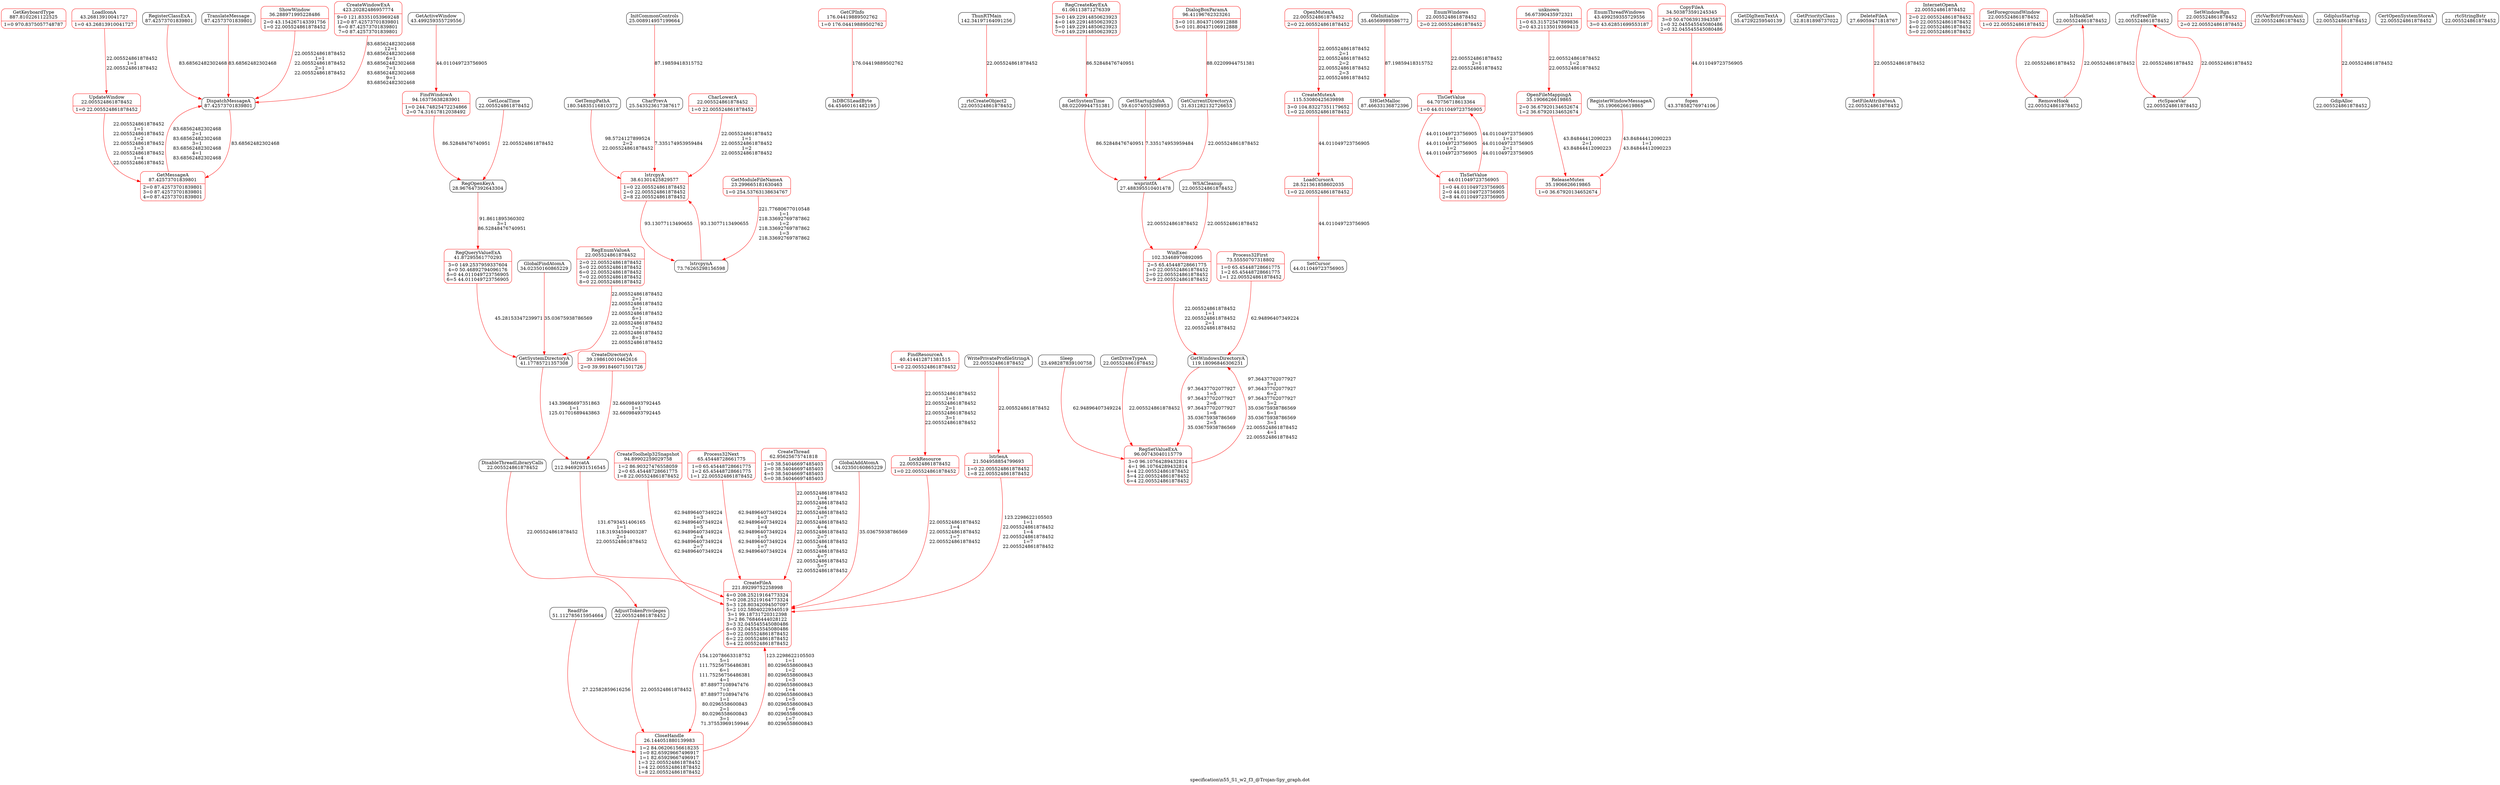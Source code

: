 digraph graphname { node [style=rounded]; label="specification\\n55_S1_w2_f3_@Trojan-Spy_graph.dot";
GetKeyboardType	 [shape=record label="{GetKeyboardType\n887.8102261122525|{1=0 970.8375057748787}}" color=red];
CreateWindowExA	 [shape=record label="{CreateWindowExA\n423.20282486957774|{9=0 121.83351053969248\n12=0 87.42573701839801\n6=0 87.42573701839801\n7=0 87.42573701839801}}" color=red];
CreateFileA	 [shape=record label="{CreateFileA\n221.89299752258998|{4=0 208.25219164773324\n7=0 208.25219164773324\n5=3 128.80342094507097\n5=2 102.58040229340519\n3=1 99.18731720312398\n3=2 86.76846444028122\n3=3 32.045545545080486\n6=0 32.045545545080486\n3=0 22.005524861878452\n6=2 22.005524861878452\n5=4 22.005524861878452}}" color=red];
lstrcatA	 [shape=record label="{lstrcatA\n212.94692931516545}" color=black];
GetTempPathA	 [shape=record label="{GetTempPathA\n180.54835116810372}" color=black];
GetCPInfo	 [shape=record label="{GetCPInfo\n176.04419889502762|{1=0 176.04419889502762}}" color=red];
ThunRTMain	 [shape=record label="{ThunRTMain\n142.34197164091256}" color=black];
GetWindowsDirectoryA	 [shape=record label="{GetWindowsDirectoryA\n119.18096846306231}" color=black];
CreateMutexA	 [shape=record label="{CreateMutexA\n115.53080425639898|{3=0 104.83227351179652\n1=0 22.005524861878452}}" color=red];
WinExec	 [shape=record label="{WinExec\n102.33468970892095|{2=5 65.45448728661775\n1=0 22.005524861878452\n2=0 22.005524861878452\n2=9 22.005524861878452}}" color=red];
DialogBoxParamA	 [shape=record label="{DialogBoxParamA\n96.41196762323261|{3=0 101.80437106912888\n5=0 101.80437106912888}}" color=red];
RegSetValueExA	 [shape=record label="{RegSetValueExA\n96.00743040115779|{3=0 96.10764289432814\n4=1 96.10764289432814\n4=4 22.005524861878452\n5=4 22.005524861878452\n6=4 22.005524861878452}}" color=red];
CreateToolhelp32Snapshot	 [shape=record label="{CreateToolhelp32Snapshot\n94.89902259029758|{1=2 86.90327476558059\n2=0 65.45448728661775\n1=8 22.005524861878452}}" color=red];
FindWindowA	 [shape=record label="{FindWindowA\n94.16375638283901|{1=0 244.74825472234866\n2=0 74.31617812038492}}" color=red];
GetSystemTime	 [shape=record label="{GetSystemTime\n88.02209944751381}" color=black];
SHGetMalloc	 [shape=record label="{SHGetMalloc\n87.46633136872396}" color=black];
RegisterClassExA	 [shape=record label="{RegisterClassExA\n87.42573701839801}" color=black];
TranslateMessage	 [shape=record label="{TranslateMessage\n87.42573701839801}" color=black];
GetMessageA	 [shape=record label="{GetMessageA\n87.42573701839801|{2=0 87.42573701839801\n3=0 87.42573701839801\n4=0 87.42573701839801}}" color=red];
DispatchMessageA	 [shape=record label="{DispatchMessageA\n87.42573701839801}" color=black];
lstrcpynA	 [shape=record label="{lstrcpynA\n73.76265298156598}" color=black];
Process32First	 [shape=record label="{Process32First\n73.55550707318802|{1=0 65.45448728661775\n1=2 65.45448728661775\n1=1 22.005524861878452}}" color=red];
Process32Next	 [shape=record label="{Process32Next\n65.45448728661775|{1=0 65.45448728661775\n1=2 65.45448728661775\n1=1 22.005524861878452}}" color=red];
TlsGetValue	 [shape=record label="{TlsGetValue\n64.70756718613364|{1=0 44.011049723756905}}" color=red];
IsDBCSLeadByte	 [shape=record label="{IsDBCSLeadByte\n64.45460161482195}" color=black];
CreateThread	 [shape=record label="{CreateThread\n62.95625675741818|{1=0 38.54046697485403\n2=0 38.54046697485403\n4=0 38.54046697485403\n5=0 38.54046697485403}}" color=red];
RegCreateKeyExA	 [shape=record label="{RegCreateKeyExA\n61.06113871276339|{3=0 149.22914850623923\n4=0 149.22914850623923\n5=0 149.22914850623923\n7=0 149.22914850623923}}" color=red];
GetStartupInfoA	 [shape=record label="{GetStartupInfoA\n59.61074055298953}" color=black];
unknown	 [shape=record label="{unknown\n56.67390435972321|{1=0 63.31572547899836\n2=0 43.21135019369413}}" color=red];
ReadFile	 [shape=record label="{ReadFile\n51.112785615954664}" color=black];
TlsSetValue	 [shape=record label="{TlsSetValue\n44.011049723756905|{1=0 44.011049723756905\n2=0 44.011049723756905\n2=8 44.011049723756905}}" color=red];
SetCursor	 [shape=record label="{SetCursor\n44.011049723756905}" color=black];
GetActiveWindow	 [shape=record label="{GetActiveWindow\n43.499259355729556}" color=black];
EnumThreadWindows	 [shape=record label="{EnumThreadWindows\n43.499259355729556|{3=0 43.62851699553187}}" color=red];
fopen	 [shape=record label="{fopen\n43.37858276974106}" color=black];
LoadIconA	 [shape=record label="{LoadIconA\n43.26813910041727|{1=0 43.26813910041727}}" color=red];
RegQueryValueExA	 [shape=record label="{RegQueryValueExA\n41.87295561770293|{3=0 149.2537959337604\n4=0 50.46892794096176\n5=0 44.011049723756905\n6=5 44.011049723756905}}" color=red];
GetSystemDirectoryA	 [shape=record label="{GetSystemDirectoryA\n41.17785721357308}" color=black];
FindResourceA	 [shape=record label="{FindResourceA\n40.414412871381515|{1=0 22.005524861878452}}" color=red];
CreateDirectoryA	 [shape=record label="{CreateDirectoryA\n39.198610010462616|{2=0 39.991846071501726}}" color=red];
lstrcpyA	 [shape=record label="{lstrcpyA\n38.61301425829577|{1=0 22.005524861878452\n2=0 22.005524861878452\n2=8 22.005524861878452}}" color=red];
ShowWindow	 [shape=record label="{ShowWindow\n36.288971995228486|{2=0 43.154267143391756\n1=0 22.005524861878452}}" color=red];
GetDlgItemTextA	 [shape=record label="{GetDlgItemTextA\n35.47292259540139}" color=black];
OleInitialize	 [shape=record label="{OleInitialize\n35.46569989586772}" color=black];
RegisterWindowMessageA	 [shape=record label="{RegisterWindowMessageA\n35.1906626619865}" color=black];
OpenFileMappingA	 [shape=record label="{OpenFileMappingA\n35.1906626619865|{2=0 36.67920134652674\n1=2 36.67920134652674}}" color=red];
ReleaseMutex	 [shape=record label="{ReleaseMutex\n35.1906626619865|{1=0 36.67920134652674}}" color=red];
CopyFileA	 [shape=record label="{CopyFileA\n34.503873591245345|{3=0 50.47063913943587\n1=0 32.045545545080486\n2=0 32.045545545080486}}" color=red];
GlobalFindAtomA	 [shape=record label="{GlobalFindAtomA\n34.02350160865229}" color=black];
GlobalAddAtomA	 [shape=record label="{GlobalAddAtomA\n34.02350160865229}" color=black];
GetPriorityClass	 [shape=record label="{GetPriorityClass\n32.8181898737022}" color=black];
GetCurrentDirectoryA	 [shape=record label="{GetCurrentDirectoryA\n31.631282132726653}" color=black];
RegOpenKeyA	 [shape=record label="{RegOpenKeyA\n28.967647392643304}" color=black];
LoadCursorA	 [shape=record label="{LoadCursorA\n28.521361858602035|{1=0 22.005524861878452}}" color=red];
DeleteFileA	 [shape=record label="{DeleteFileA\n27.69059471818767}" color=black];
wsprintfA	 [shape=record label="{wsprintfA\n27.488395510401478}" color=black];
CloseHandle	 [shape=record label="{CloseHandle\n26.144051880139983|{1=2 84.06206156618235\n1=0 82.65929667496917\n1=1 82.65929667496917\n1=3 22.005524861878452\n1=4 22.005524861878452\n1=8 22.005524861878452}}" color=red];
CharPrevA	 [shape=record label="{CharPrevA\n25.543523617387617}" color=black];
InitCommonControls	 [shape=record label="{InitCommonControls\n25.008914957199664}" color=black];
Sleep	 [shape=record label="{Sleep\n23.498287839100758}" color=black];
GetModuleFileNameA	 [shape=record label="{GetModuleFileNameA\n23.299665181630463|{1=0 254.53763138634767}}" color=red];
AdjustTokenPrivileges	 [shape=record label="{AdjustTokenPrivileges\n22.005524861878452}" color=black];
RegEnumValueA	 [shape=record label="{RegEnumValueA\n22.005524861878452|{2=0 22.005524861878452\n5=0 22.005524861878452\n6=0 22.005524861878452\n7=0 22.005524861878452\n8=0 22.005524861878452}}" color=red];
InternetOpenA	 [shape=record label="{InternetOpenA\n22.005524861878452|{2=0 22.005524861878452\n3=0 22.005524861878452\n4=0 22.005524861878452\n5=0 22.005524861878452}}" color=red];
SetForegroundWindow	 [shape=record label="{SetForegroundWindow\n22.005524861878452|{1=0 22.005524861878452}}" color=red];
EnumWindows	 [shape=record label="{EnumWindows\n22.005524861878452|{2=0 22.005524861878452}}" color=red];
IsHookSet	 [shape=record label="{IsHookSet\n22.005524861878452}" color=black];
rtcFreeFile	 [shape=record label="{rtcFreeFile\n22.005524861878452}" color=black];
DisableThreadLibraryCalls	 [shape=record label="{DisableThreadLibraryCalls\n22.005524861878452}" color=black];
WritePrivateProfileStringA	 [shape=record label="{WritePrivateProfileStringA\n22.005524861878452}" color=black];
GetDriveTypeA	 [shape=record label="{GetDriveTypeA\n22.005524861878452}" color=black];
RemoveHook	 [shape=record label="{RemoveHook\n22.005524861878452}" color=black];
SetWindowRgn	 [shape=record label="{SetWindowRgn\n22.005524861878452|{2=0 22.005524861878452}}" color=red];
WSACleanup	 [shape=record label="{WSACleanup\n22.005524861878452}" color=black];
OpenMutexA	 [shape=record label="{OpenMutexA\n22.005524861878452|{2=0 22.005524861878452}}" color=red];
CharLowerA	 [shape=record label="{CharLowerA\n22.005524861878452|{1=0 22.005524861878452}}" color=red];
SetFileAttributesA	 [shape=record label="{SetFileAttributesA\n22.005524861878452}" color=black];
rtcVarBstrFromAnsi	 [shape=record label="{rtcVarBstrFromAnsi\n22.005524861878452}" color=black];
UpdateWindow	 [shape=record label="{UpdateWindow\n22.005524861878452|{1=0 22.005524861878452}}" color=red];
LockResource	 [shape=record label="{LockResource\n22.005524861878452|{1=0 22.005524861878452}}" color=red];
rtcCreateObject2	 [shape=record label="{rtcCreateObject2\n22.005524861878452}" color=black];
rtcSpaceVar	 [shape=record label="{rtcSpaceVar\n22.005524861878452}" color=black];
GdiplusStartup	 [shape=record label="{GdiplusStartup\n22.005524861878452}" color=black];
GdipAlloc	 [shape=record label="{GdipAlloc\n22.005524861878452}" color=black];
GetLocalTime	 [shape=record label="{GetLocalTime\n22.005524861878452}" color=black];
CertOpenSystemStoreA	 [shape=record label="{CertOpenSystemStoreA\n22.005524861878452}" color=black];
rtcStringBstr	 [shape=record label="{rtcStringBstr\n22.005524861878452}" color=black];
lstrlenA	 [shape=record label="{lstrlenA\n21.504958854799693|{1=0 22.005524861878452\n1=8 22.005524861878452}}" color=red];
CreateWindowExA->DispatchMessageA	 [label="83.68562482302468\n12=1\n83.68562482302468\n6=1\n83.68562482302468\n7=1\n83.68562482302468\n9=1\n83.68562482302468" color=red];
CreateFileA->CloseHandle	 [label="154.12078663318752\n5=1\n111.75256756486381\n6=1\n111.75256756486381\n4=1\n87.88977108947476\n7=1\n87.88977108947476\n1=1\n80.0296558600843\n2=1\n80.0296558600843\n3=1\n71.37553969159946" color=red];
lstrcatA->CreateFileA	 [label="131.6793451406165\n1=1\n118.31934594003287\n2=1\n22.005524861878452" color=red];
GetTempPathA->lstrcpyA	 [label="98.5724127899524\n2=2\n22.005524861878452" color=red];
GetCPInfo->IsDBCSLeadByte	 [label="176.04419889502762" color=red];
ThunRTMain->rtcCreateObject2	 [label="22.005524861878452" color=red];
GetWindowsDirectoryA->RegSetValueExA	 [label="97.36437702077927\n1=5\n97.36437702077927\n2=6\n97.36437702077927\n1=6\n35.03675938786569\n2=5\n35.03675938786569" color=red];
CreateMutexA->LoadCursorA	 [label="44.011049723756905" color=red];
WinExec->GetWindowsDirectoryA	 [label="22.005524861878452\n1=1\n22.005524861878452\n2=1\n22.005524861878452" color=red];
DialogBoxParamA->GetCurrentDirectoryA	 [label="88.02209944751381" color=red];
RegSetValueExA->GetWindowsDirectoryA	 [label="97.36437702077927\n5=1\n97.36437702077927\n6=2\n97.36437702077927\n5=2\n35.03675938786569\n6=1\n35.03675938786569\n3=1\n22.005524861878452\n4=1\n22.005524861878452" color=red];
CreateToolhelp32Snapshot->CreateFileA	 [label="62.94896407349224\n1=3\n62.94896407349224\n1=5\n62.94896407349224\n2=4\n62.94896407349224\n2=7\n62.94896407349224" color=red];
FindWindowA->RegOpenKeyA	 [label="86.52848476740951" color=red];
GetSystemTime->wsprintfA	 [label="86.52848476740951" color=red];
RegisterClassExA->DispatchMessageA	 [label="83.68562482302468" color=red];
TranslateMessage->DispatchMessageA	 [label="83.68562482302468" color=red];
GetMessageA->DispatchMessageA	 [label="83.68562482302468\n2=1\n83.68562482302468\n3=1\n83.68562482302468\n4=1\n83.68562482302468" color=red];
DispatchMessageA->GetMessageA	 [label="83.68562482302468" color=red];
lstrcpynA->lstrcpyA	 [label="93.13077113490655" color=red];
Process32First->GetWindowsDirectoryA	 [label="62.94896407349224" color=red];
Process32Next->CreateFileA	 [label="62.94896407349224\n1=3\n62.94896407349224\n1=4\n62.94896407349224\n1=5\n62.94896407349224\n1=7\n62.94896407349224" color=red];
TlsGetValue->TlsSetValue	 [label="44.011049723756905\n1=1\n44.011049723756905\n1=2\n44.011049723756905" color=red];
CreateThread->CreateFileA	 [label="22.005524861878452\n1=4\n22.005524861878452\n2=4\n22.005524861878452\n1=7\n22.005524861878452\n4=4\n22.005524861878452\n2=7\n22.005524861878452\n5=4\n22.005524861878452\n4=7\n22.005524861878452\n5=7\n22.005524861878452" color=red];
RegCreateKeyExA->GetSystemTime	 [label="86.52848476740951" color=red];
GetStartupInfoA->wsprintfA	 [label="7.335174953959484" color=red];
unknown->OpenFileMappingA	 [label="22.005524861878452\n1=2\n22.005524861878452" color=red];
ReadFile->CloseHandle	 [label="27.22582859616256" color=red];
TlsSetValue->TlsGetValue	 [label="44.011049723756905\n1=1\n44.011049723756905\n2=1\n44.011049723756905" color=red];
GetActiveWindow->FindWindowA	 [label="44.011049723756905" color=red];
LoadIconA->UpdateWindow	 [label="22.005524861878452\n1=1\n22.005524861878452" color=red];
RegQueryValueExA->GetSystemDirectoryA	 [label="45.28153347239971" color=red];
GetSystemDirectoryA->lstrcatA	 [label="143.39686697351863\n1=1\n125.01701689443863" color=red];
FindResourceA->LockResource	 [label="22.005524861878452\n1=1\n22.005524861878452\n2=1\n22.005524861878452\n3=1\n22.005524861878452" color=red];
CreateDirectoryA->lstrcatA	 [label="32.66098493792445\n1=1\n32.66098493792445" color=red];
lstrcpyA->lstrcpynA	 [label="93.13077113490655" color=red];
ShowWindow->DispatchMessageA	 [label="22.005524861878452\n1=1\n22.005524861878452\n2=1\n22.005524861878452" color=red];
OleInitialize->SHGetMalloc	 [label="87.19859418315752" color=red];
RegisterWindowMessageA->ReleaseMutex	 [label="43.84844412090223\n1=1\n43.84844412090223" color=red];
OpenFileMappingA->ReleaseMutex	 [label="43.84844412090223\n2=1\n43.84844412090223" color=red];
CopyFileA->fopen	 [label="44.011049723756905" color=red];
GlobalFindAtomA->GetSystemDirectoryA	 [label="35.03675938786569" color=red];
GlobalAddAtomA->CreateFileA	 [label="35.03675938786569" color=red];
GetCurrentDirectoryA->wsprintfA	 [label="22.005524861878452" color=red];
RegOpenKeyA->RegQueryValueExA	 [label="91.8611895360302\n3=1\n86.52848476740951" color=red];
LoadCursorA->SetCursor	 [label="44.011049723756905" color=red];
DeleteFileA->SetFileAttributesA	 [label="22.005524861878452" color=red];
wsprintfA->WinExec	 [label="22.005524861878452" color=red];
CloseHandle->CreateFileA	 [label="123.2298622105503\n1=1\n80.0296558600843\n1=2\n80.0296558600843\n1=3\n80.0296558600843\n1=4\n80.0296558600843\n1=5\n80.0296558600843\n1=6\n80.0296558600843\n1=7\n80.0296558600843" color=red];
CharPrevA->lstrcpyA	 [label="7.335174953959484" color=red];
InitCommonControls->CharPrevA	 [label="87.19859418315752" color=red];
Sleep->RegSetValueExA	 [label="62.94896407349224" color=red];
GetModuleFileNameA->lstrcpynA	 [label="221.77680677010548\n1=1\n218.33692769787862\n1=2\n218.33692769787862\n1=3\n218.33692769787862" color=red];
AdjustTokenPrivileges->CloseHandle	 [label="22.005524861878452" color=red];
RegEnumValueA->GetSystemDirectoryA	 [label="22.005524861878452\n2=1\n22.005524861878452\n5=1\n22.005524861878452\n6=1\n22.005524861878452\n7=1\n22.005524861878452\n8=1\n22.005524861878452" color=red];
EnumWindows->TlsGetValue	 [label="22.005524861878452\n2=1\n22.005524861878452" color=red];
IsHookSet->RemoveHook	 [label="22.005524861878452" color=red];
rtcFreeFile->rtcSpaceVar	 [label="22.005524861878452" color=red];
DisableThreadLibraryCalls->AdjustTokenPrivileges	 [label="22.005524861878452" color=red];
WritePrivateProfileStringA->lstrlenA	 [label="22.005524861878452" color=red];
GetDriveTypeA->RegSetValueExA	 [label="22.005524861878452" color=red];
RemoveHook->IsHookSet	 [label="22.005524861878452" color=red];
WSACleanup->WinExec	 [label="22.005524861878452" color=red];
OpenMutexA->CreateMutexA	 [label="22.005524861878452\n2=1\n22.005524861878452\n2=2\n22.005524861878452\n2=3\n22.005524861878452" color=red];
CharLowerA->lstrcpyA	 [label="22.005524861878452\n1=1\n22.005524861878452\n1=2\n22.005524861878452" color=red];
UpdateWindow->GetMessageA	 [label="22.005524861878452\n1=1\n22.005524861878452\n1=2\n22.005524861878452\n1=3\n22.005524861878452\n1=4\n22.005524861878452" color=red];
LockResource->CreateFileA	 [label="22.005524861878452\n1=4\n22.005524861878452\n1=7\n22.005524861878452" color=red];
rtcSpaceVar->rtcFreeFile	 [label="22.005524861878452" color=red];
GdiplusStartup->GdipAlloc	 [label="22.005524861878452" color=red];
GetLocalTime->RegOpenKeyA	 [label="22.005524861878452" color=red];
lstrlenA->CreateFileA	 [label="123.2298622105503\n1=1\n22.005524861878452\n1=4\n22.005524861878452\n1=7\n22.005524861878452" color=red];
}
